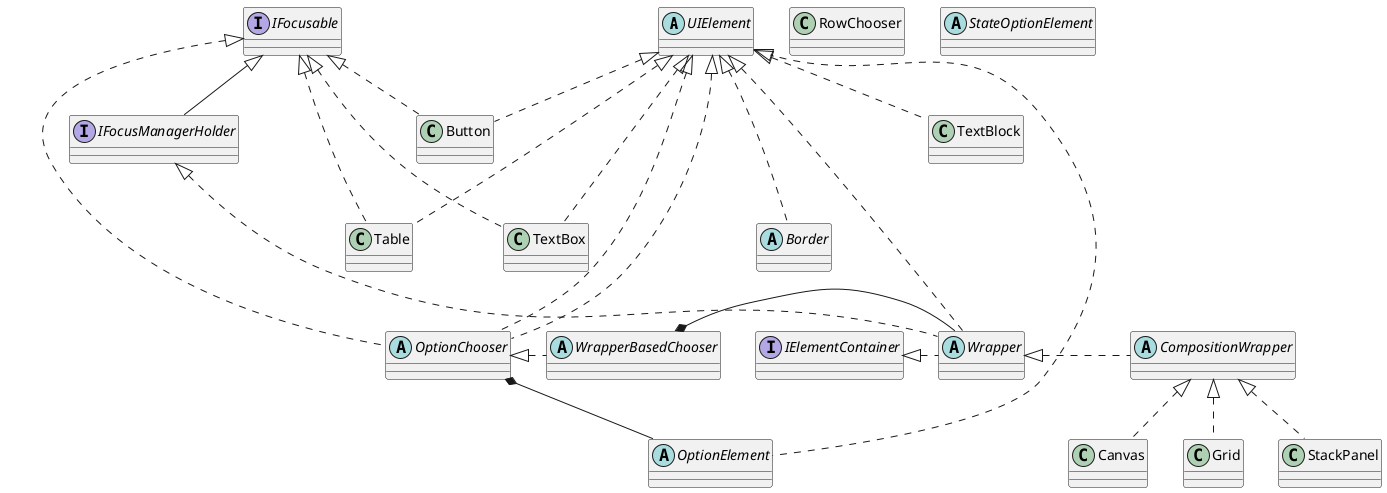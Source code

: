 ﻿@startuml

abstract UIElement
interface IElementContainer
interface IFocusable
interface IFocusManagerHolder
abstract Wrapper
abstract CompositionWrapper
class Button
class Canvas
class Grid
class StackPanel
class TextBlock
class TextBox
class Table
abstract OptionChooser
abstract Border
abstract WrapperBasedChooser
class RowChooser
abstract OptionElement
abstract StateOptionElement

IFocusable <|- IFocusManagerHolder

UIElement <|.. Wrapper 
IFocusManagerHolder <|. Wrapper
IElementContainer <|. Wrapper
Wrapper <|. CompositionWrapper

CompositionWrapper <|.. Canvas
CompositionWrapper <|.. Grid
CompositionWrapper <|.. StackPanel

UIElement <|.. Button
IFocusable <|.. Button

UIElement <|.. TextBlock 
UIElement <|.. TextBox
IFocusable <|... TextBox

UIElement <|... Table
IFocusable <|... Table

UIElement <|... OptionChooser
IFocusable <|... OptionChooser

UIElement <|... Border

UIElement <|.... OptionChooser
OptionChooser <|. WrapperBasedChooser
UIElement <|..... OptionElement
OptionChooser *- OptionElement
WrapperBasedChooser *- Wrapper

@enduml